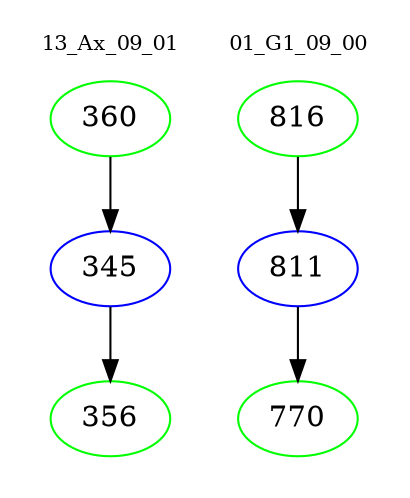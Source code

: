 digraph{
subgraph cluster_0 {
color = white
label = "13_Ax_09_01";
fontsize=10;
T0_360 [label="360", color="green"]
T0_360 -> T0_345 [color="black"]
T0_345 [label="345", color="blue"]
T0_345 -> T0_356 [color="black"]
T0_356 [label="356", color="green"]
}
subgraph cluster_1 {
color = white
label = "01_G1_09_00";
fontsize=10;
T1_816 [label="816", color="green"]
T1_816 -> T1_811 [color="black"]
T1_811 [label="811", color="blue"]
T1_811 -> T1_770 [color="black"]
T1_770 [label="770", color="green"]
}
}
